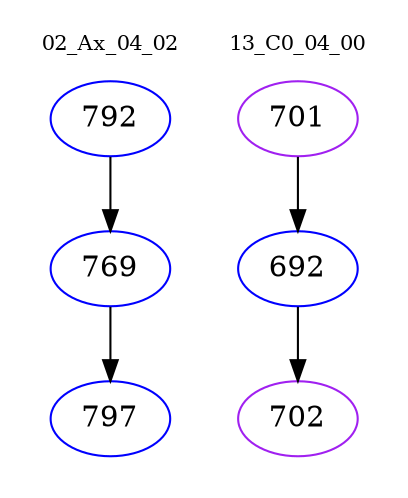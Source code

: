 digraph{
subgraph cluster_0 {
color = white
label = "02_Ax_04_02";
fontsize=10;
T0_792 [label="792", color="blue"]
T0_792 -> T0_769 [color="black"]
T0_769 [label="769", color="blue"]
T0_769 -> T0_797 [color="black"]
T0_797 [label="797", color="blue"]
}
subgraph cluster_1 {
color = white
label = "13_C0_04_00";
fontsize=10;
T1_701 [label="701", color="purple"]
T1_701 -> T1_692 [color="black"]
T1_692 [label="692", color="blue"]
T1_692 -> T1_702 [color="black"]
T1_702 [label="702", color="purple"]
}
}

